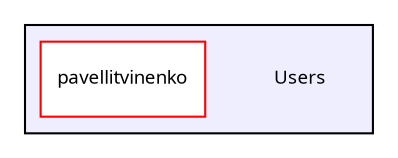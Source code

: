digraph "Users" {
  bgcolor=transparent;
  compound=true
  node [ fontsize="9", fontname="LucidaGrande"];
  edge [ labelfontsize="9", labelfontname="LucidaGrande"];
  subgraph clusterdir_9e51036813d6151dfecc72d5fa7c02b3 {
    graph [ bgcolor="#eeeeff", pencolor="black", label="" URL="dir_9e51036813d6151dfecc72d5fa7c02b3.html"];
    dir_9e51036813d6151dfecc72d5fa7c02b3 [shape=plaintext label="Users"];
    dir_3a38e346460c2e9f6132d0f15fb00042 [shape=box label="pavellitvinenko" color="red" fillcolor="white" style="filled" URL="dir_3a38e346460c2e9f6132d0f15fb00042.html"];
  }
}
